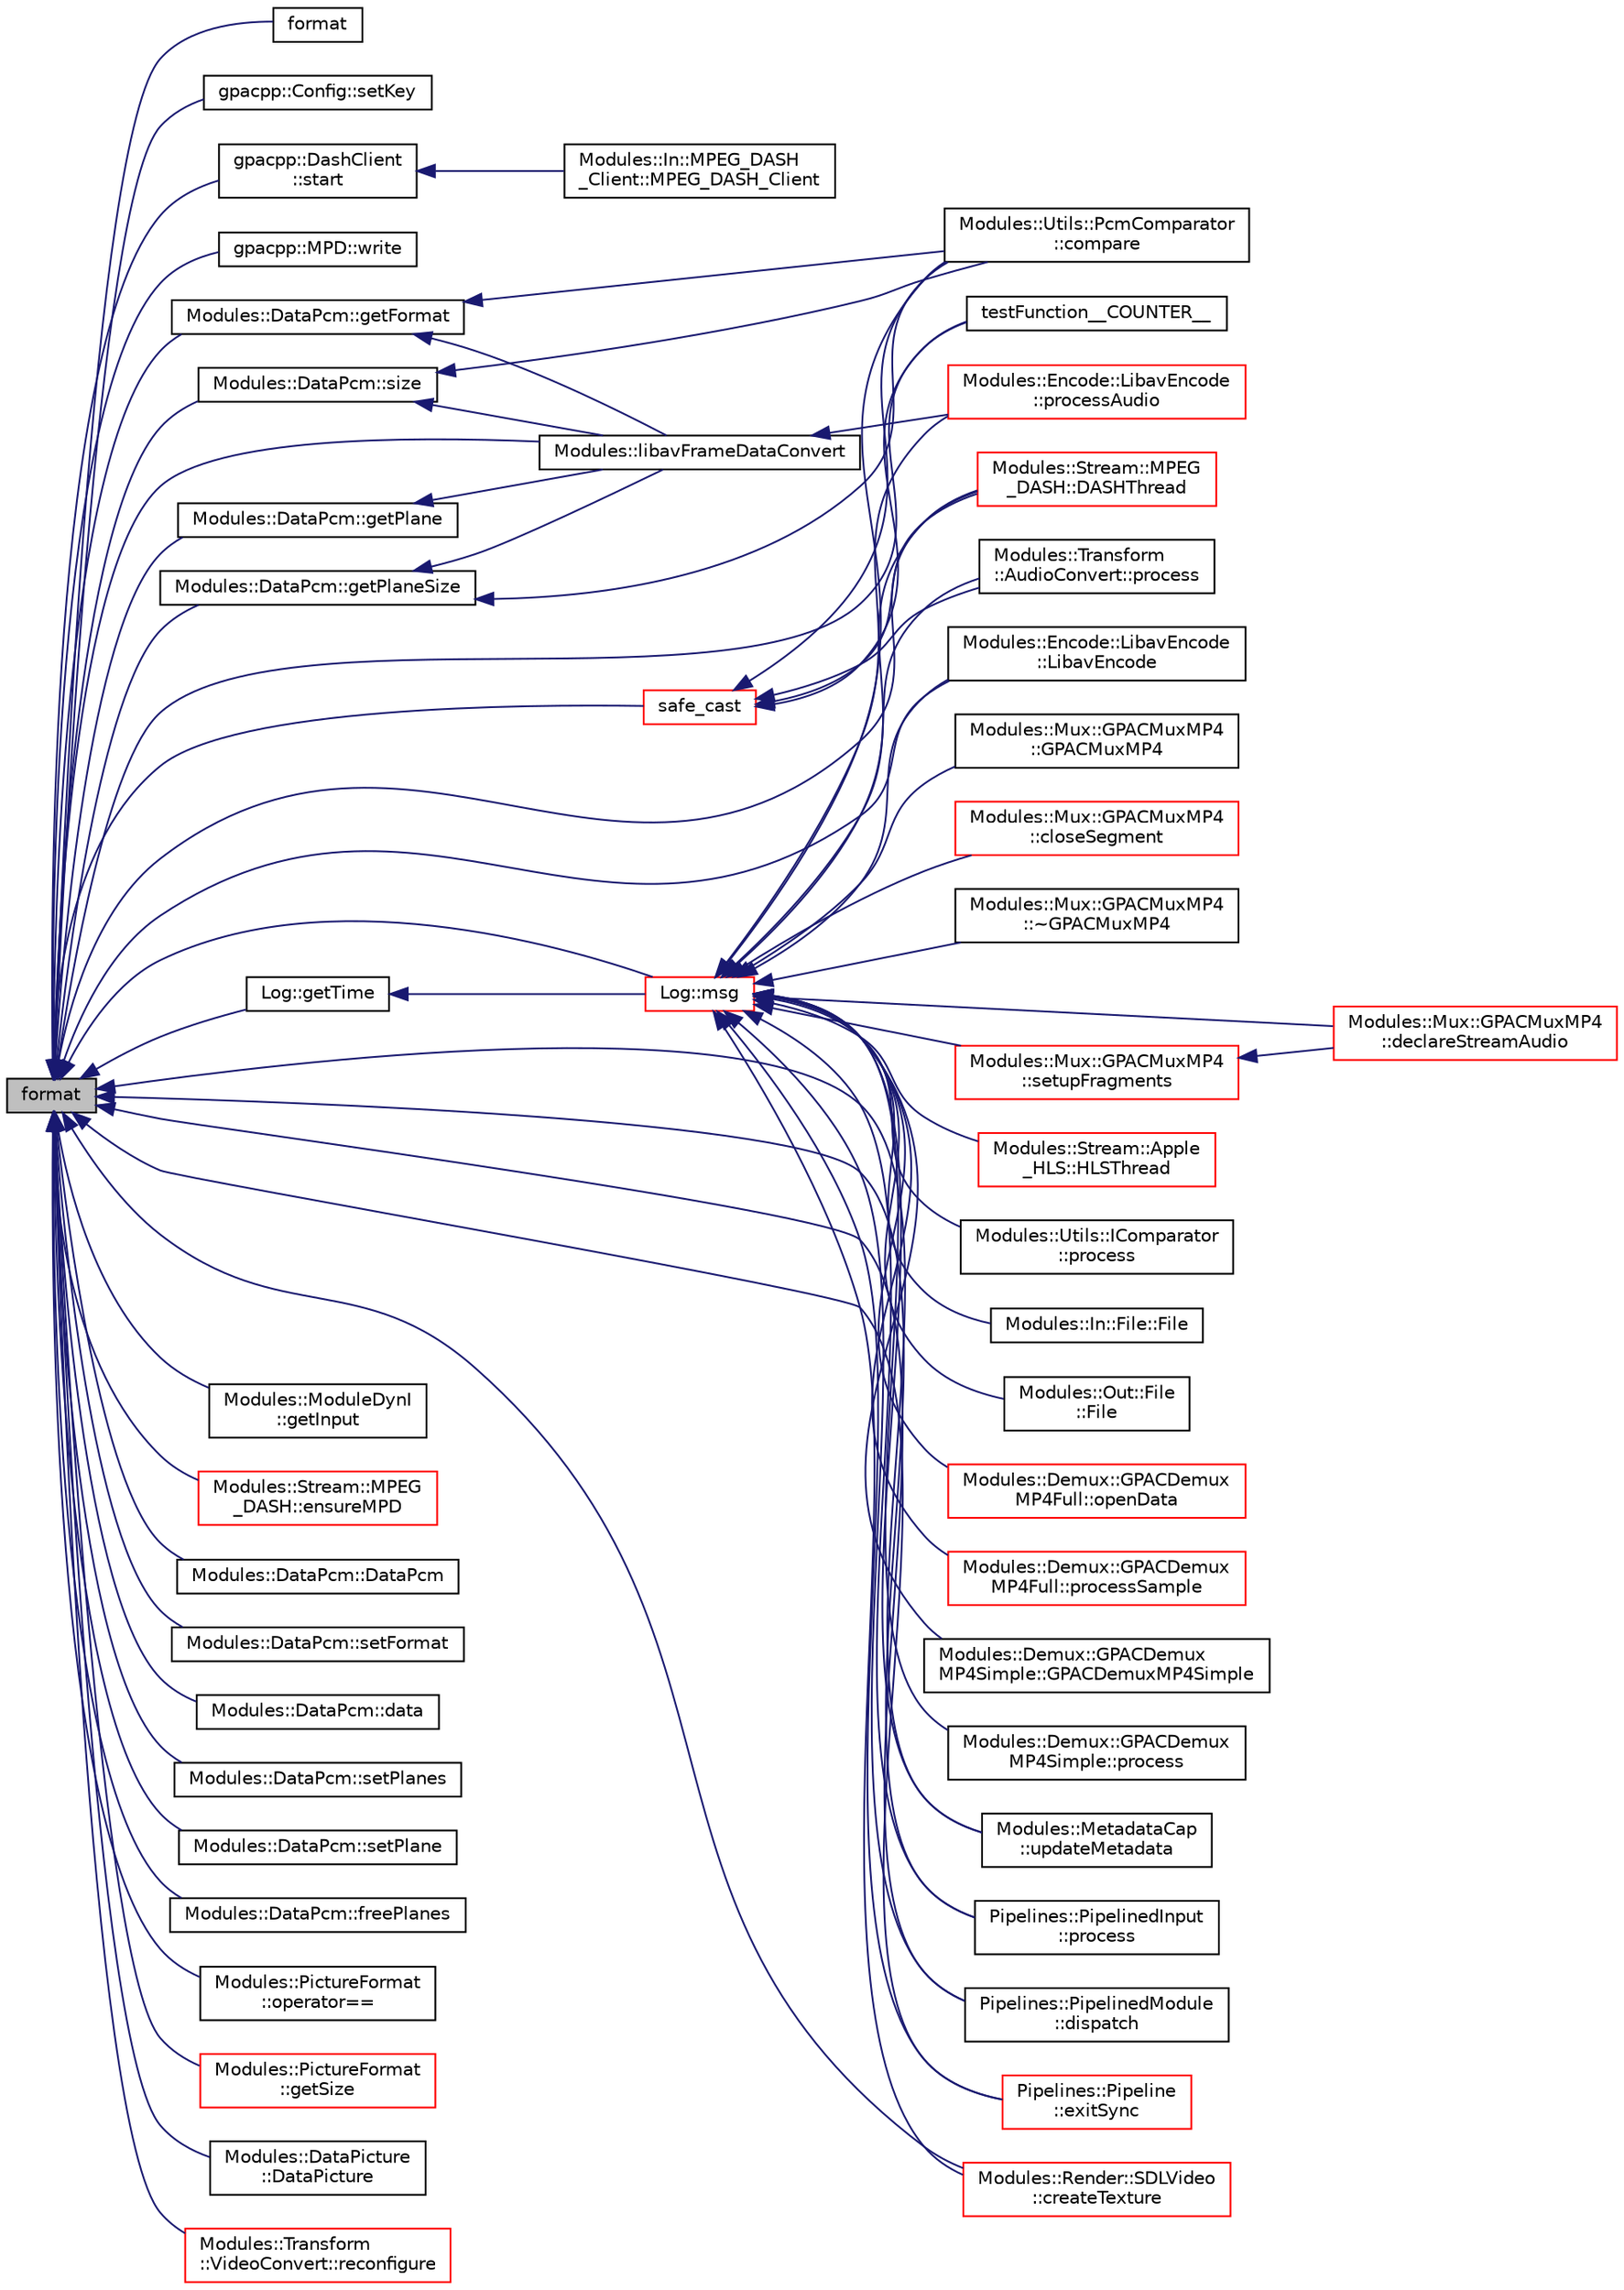 digraph "format"
{
 // INTERACTIVE_SVG=YES
  edge [fontname="Helvetica",fontsize="10",labelfontname="Helvetica",labelfontsize="10"];
  node [fontname="Helvetica",fontsize="10",shape=record];
  rankdir="LR";
  Node1 [label="format",height=0.2,width=0.4,color="black", fillcolor="grey75", style="filled", fontcolor="black"];
  Node1 -> Node2 [dir="back",color="midnightblue",fontsize="10",style="solid",fontname="Helvetica"];
  Node2 [label="format",height=0.2,width=0.4,color="black", fillcolor="white", style="filled",URL="$format_8hpp.html#a0248b681621fa5f98d8ca1d37c1d85db"];
  Node1 -> Node3 [dir="back",color="midnightblue",fontsize="10",style="solid",fontname="Helvetica"];
  Node3 [label="gpacpp::Config::setKey",height=0.2,width=0.4,color="black", fillcolor="white", style="filled",URL="$classgpacpp_1_1_config.html#ac7ff513055c87ac61271553351ef76b4"];
  Node1 -> Node4 [dir="back",color="midnightblue",fontsize="10",style="solid",fontname="Helvetica"];
  Node4 [label="gpacpp::DashClient\l::start",height=0.2,width=0.4,color="black", fillcolor="white", style="filled",URL="$classgpacpp_1_1_dash_client.html#a8adaafcc0e7c2a18893c4a24316d251e"];
  Node4 -> Node5 [dir="back",color="midnightblue",fontsize="10",style="solid",fontname="Helvetica"];
  Node5 [label="Modules::In::MPEG_DASH\l_Client::MPEG_DASH_Client",height=0.2,width=0.4,color="black", fillcolor="white", style="filled",URL="$class_modules_1_1_in_1_1_m_p_e_g___d_a_s_h___client.html#a55e3fdae9538f721075c1c6fe1ce52fc"];
  Node1 -> Node6 [dir="back",color="midnightblue",fontsize="10",style="solid",fontname="Helvetica"];
  Node6 [label="gpacpp::MPD::write",height=0.2,width=0.4,color="black", fillcolor="white", style="filled",URL="$classgpacpp_1_1_m_p_d.html#a95c302cfee9e642d2348b9bbaf89c796"];
  Node1 -> Node7 [dir="back",color="midnightblue",fontsize="10",style="solid",fontname="Helvetica"];
  Node7 [label="Modules::libavFrameDataConvert",height=0.2,width=0.4,color="black", fillcolor="white", style="filled",URL="$namespace_modules.html#a80c5e4240d6fcb63e8a3f4fcbc7e5380"];
  Node7 -> Node8 [dir="back",color="midnightblue",fontsize="10",style="solid",fontname="Helvetica"];
  Node8 [label="Modules::Encode::LibavEncode\l::processAudio",height=0.2,width=0.4,color="red", fillcolor="white", style="filled",URL="$class_modules_1_1_encode_1_1_libav_encode.html#a181e7eaa68fa575d44236e976d094c17"];
  Node1 -> Node9 [dir="back",color="midnightblue",fontsize="10",style="solid",fontname="Helvetica"];
  Node9 [label="Modules::Encode::LibavEncode\l::LibavEncode",height=0.2,width=0.4,color="black", fillcolor="white", style="filled",URL="$class_modules_1_1_encode_1_1_libav_encode.html#aa90de937d63965d62425c85f73a2b1f4"];
  Node1 -> Node10 [dir="back",color="midnightblue",fontsize="10",style="solid",fontname="Helvetica"];
  Node10 [label="Log::getTime",height=0.2,width=0.4,color="black", fillcolor="white", style="filled",URL="$class_log.html#a1e8efa09c5b342ba1f9ba6d13811fa14"];
  Node10 -> Node11 [dir="back",color="midnightblue",fontsize="10",style="solid",fontname="Helvetica"];
  Node11 [label="Log::msg",height=0.2,width=0.4,color="red", fillcolor="white", style="filled",URL="$class_log.html#a84056ae8f88a105f7b5fa3770f2f15d8"];
  Node11 -> Node12 [dir="back",color="midnightblue",fontsize="10",style="solid",fontname="Helvetica"];
  Node12 [label="Modules::Stream::Apple\l_HLS::HLSThread",height=0.2,width=0.4,color="red", fillcolor="white", style="filled",URL="$class_modules_1_1_stream_1_1_apple___h_l_s.html#a0999dc9dbf2afe5a1749bfd9d754b793"];
  Node11 -> Node13 [dir="back",color="midnightblue",fontsize="10",style="solid",fontname="Helvetica"];
  Node13 [label="Modules::Transform\l::AudioConvert::process",height=0.2,width=0.4,color="black", fillcolor="white", style="filled",URL="$class_modules_1_1_transform_1_1_audio_convert.html#a8193326c3bf3b7cdce8e740f521b1065"];
  Node11 -> Node14 [dir="back",color="midnightblue",fontsize="10",style="solid",fontname="Helvetica"];
  Node14 [label="Modules::Utils::IComparator\l::process",height=0.2,width=0.4,color="black", fillcolor="white", style="filled",URL="$class_modules_1_1_utils_1_1_i_comparator.html#ab22cc725ef45334fe953c7808bcb028f"];
  Node11 -> Node15 [dir="back",color="midnightblue",fontsize="10",style="solid",fontname="Helvetica"];
  Node15 [label="Modules::Utils::PcmComparator\l::compare",height=0.2,width=0.4,color="black", fillcolor="white", style="filled",URL="$class_modules_1_1_utils_1_1_pcm_comparator.html#a0f93848a9baff1679c12a1d45ccdc0f0"];
  Node11 -> Node16 [dir="back",color="midnightblue",fontsize="10",style="solid",fontname="Helvetica"];
  Node16 [label="Modules::In::File::File",height=0.2,width=0.4,color="black", fillcolor="white", style="filled",URL="$class_modules_1_1_in_1_1_file.html#a86dbabc90467b46c3d5d7c26d8445ce4"];
  Node11 -> Node17 [dir="back",color="midnightblue",fontsize="10",style="solid",fontname="Helvetica"];
  Node17 [label="Modules::Out::File\l::File",height=0.2,width=0.4,color="black", fillcolor="white", style="filled",URL="$class_modules_1_1_out_1_1_file.html#a8c2c0620900fdfb4f790198dcb143781"];
  Node11 -> Node18 [dir="back",color="midnightblue",fontsize="10",style="solid",fontname="Helvetica"];
  Node18 [label="Modules::Demux::GPACDemux\lMP4Full::openData",height=0.2,width=0.4,color="red", fillcolor="white", style="filled",URL="$class_modules_1_1_demux_1_1_g_p_a_c_demux_m_p4_full.html#a37de014ace8e332b399cec992f8bcf57"];
  Node11 -> Node19 [dir="back",color="midnightblue",fontsize="10",style="solid",fontname="Helvetica"];
  Node19 [label="Modules::Demux::GPACDemux\lMP4Full::processSample",height=0.2,width=0.4,color="red", fillcolor="white", style="filled",URL="$class_modules_1_1_demux_1_1_g_p_a_c_demux_m_p4_full.html#a34d4b4bb9b18de6f2e743039a5ff9c17"];
  Node11 -> Node20 [dir="back",color="midnightblue",fontsize="10",style="solid",fontname="Helvetica"];
  Node20 [label="Modules::Demux::GPACDemux\lMP4Simple::GPACDemuxMP4Simple",height=0.2,width=0.4,color="black", fillcolor="white", style="filled",URL="$class_modules_1_1_demux_1_1_g_p_a_c_demux_m_p4_simple.html#a8fd57b5e6c025f9719978e7a6365735e"];
  Node11 -> Node21 [dir="back",color="midnightblue",fontsize="10",style="solid",fontname="Helvetica"];
  Node21 [label="Modules::Demux::GPACDemux\lMP4Simple::process",height=0.2,width=0.4,color="black", fillcolor="white", style="filled",URL="$class_modules_1_1_demux_1_1_g_p_a_c_demux_m_p4_simple.html#a08ca8699bb4f6c81b671df87fea60fa5"];
  Node11 -> Node22 [dir="back",color="midnightblue",fontsize="10",style="solid",fontname="Helvetica"];
  Node22 [label="Modules::Mux::GPACMuxMP4\l::GPACMuxMP4",height=0.2,width=0.4,color="black", fillcolor="white", style="filled",URL="$class_modules_1_1_mux_1_1_g_p_a_c_mux_m_p4.html#a08cf1af0669057c20e14c6026893e1ee"];
  Node11 -> Node23 [dir="back",color="midnightblue",fontsize="10",style="solid",fontname="Helvetica"];
  Node23 [label="Modules::Mux::GPACMuxMP4\l::closeSegment",height=0.2,width=0.4,color="red", fillcolor="white", style="filled",URL="$class_modules_1_1_mux_1_1_g_p_a_c_mux_m_p4.html#a7bcc5339df6709745798d2470a3438a9"];
  Node11 -> Node24 [dir="back",color="midnightblue",fontsize="10",style="solid",fontname="Helvetica"];
  Node24 [label="Modules::Mux::GPACMuxMP4\l::~GPACMuxMP4",height=0.2,width=0.4,color="black", fillcolor="white", style="filled",URL="$class_modules_1_1_mux_1_1_g_p_a_c_mux_m_p4.html#a61c34ea4bf3b3c7834ab8889153fa603"];
  Node11 -> Node25 [dir="back",color="midnightblue",fontsize="10",style="solid",fontname="Helvetica"];
  Node25 [label="Modules::Mux::GPACMuxMP4\l::setupFragments",height=0.2,width=0.4,color="red", fillcolor="white", style="filled",URL="$class_modules_1_1_mux_1_1_g_p_a_c_mux_m_p4.html#a9728df71b886c32c16873c00e38888af"];
  Node25 -> Node26 [dir="back",color="midnightblue",fontsize="10",style="solid",fontname="Helvetica"];
  Node26 [label="Modules::Mux::GPACMuxMP4\l::declareStreamAudio",height=0.2,width=0.4,color="red", fillcolor="white", style="filled",URL="$class_modules_1_1_mux_1_1_g_p_a_c_mux_m_p4.html#a34195351654a54fefc9602b4be26da55"];
  Node11 -> Node26 [dir="back",color="midnightblue",fontsize="10",style="solid",fontname="Helvetica"];
  Node11 -> Node9 [dir="back",color="midnightblue",fontsize="10",style="solid",fontname="Helvetica"];
  Node11 -> Node8 [dir="back",color="midnightblue",fontsize="10",style="solid",fontname="Helvetica"];
  Node11 -> Node27 [dir="back",color="midnightblue",fontsize="10",style="solid",fontname="Helvetica"];
  Node27 [label="Modules::MetadataCap\l::updateMetadata",height=0.2,width=0.4,color="black", fillcolor="white", style="filled",URL="$class_modules_1_1_metadata_cap.html#a57882fef5ffe289b38c8fbf41dcd18c2"];
  Node11 -> Node28 [dir="back",color="midnightblue",fontsize="10",style="solid",fontname="Helvetica"];
  Node28 [label="Modules::Stream::MPEG\l_DASH::DASHThread",height=0.2,width=0.4,color="red", fillcolor="white", style="filled",URL="$class_modules_1_1_stream_1_1_m_p_e_g___d_a_s_h.html#a72a2e324211500615b5a5a11154fffdd"];
  Node11 -> Node29 [dir="back",color="midnightblue",fontsize="10",style="solid",fontname="Helvetica"];
  Node29 [label="Pipelines::PipelinedInput\l::process",height=0.2,width=0.4,color="black", fillcolor="white", style="filled",URL="$class_pipelines_1_1_pipelined_input.html#aa9e875dc67877b080cbb4e1fc94a75f4"];
  Node11 -> Node30 [dir="back",color="midnightblue",fontsize="10",style="solid",fontname="Helvetica"];
  Node30 [label="Pipelines::PipelinedModule\l::dispatch",height=0.2,width=0.4,color="black", fillcolor="white", style="filled",URL="$class_pipelines_1_1_pipelined_module.html#ae55029b7f7a10aac7d41e03c64034047"];
  Node11 -> Node31 [dir="back",color="midnightblue",fontsize="10",style="solid",fontname="Helvetica"];
  Node31 [label="Pipelines::Pipeline\l::exitSync",height=0.2,width=0.4,color="red", fillcolor="white", style="filled",URL="$class_pipelines_1_1_pipeline.html#a9cf813a47c60da97573b62f4876b0f64"];
  Node11 -> Node32 [dir="back",color="midnightblue",fontsize="10",style="solid",fontname="Helvetica"];
  Node32 [label="Modules::Render::SDLVideo\l::createTexture",height=0.2,width=0.4,color="red", fillcolor="white", style="filled",URL="$class_modules_1_1_render_1_1_s_d_l_video.html#aaac92a734e2ea7f9d21ef413174ec766"];
  Node1 -> Node11 [dir="back",color="midnightblue",fontsize="10",style="solid",fontname="Helvetica"];
  Node1 -> Node27 [dir="back",color="midnightblue",fontsize="10",style="solid",fontname="Helvetica"];
  Node1 -> Node33 [dir="back",color="midnightblue",fontsize="10",style="solid",fontname="Helvetica"];
  Node33 [label="Modules::ModuleDynI\l::getInput",height=0.2,width=0.4,color="black", fillcolor="white", style="filled",URL="$class_modules_1_1_module_dyn_i.html#a4a4d933aadc862420561e3332055634f"];
  Node1 -> Node34 [dir="back",color="midnightblue",fontsize="10",style="solid",fontname="Helvetica"];
  Node34 [label="testFunction__COUNTER__",height=0.2,width=0.4,color="black", fillcolor="white", style="filled",URL="$modules__decode_8cpp.html#a4b7ee850baca841d3cd8c167ed11f117"];
  Node1 -> Node28 [dir="back",color="midnightblue",fontsize="10",style="solid",fontname="Helvetica"];
  Node1 -> Node35 [dir="back",color="midnightblue",fontsize="10",style="solid",fontname="Helvetica"];
  Node35 [label="Modules::Stream::MPEG\l_DASH::ensureMPD",height=0.2,width=0.4,color="red", fillcolor="white", style="filled",URL="$class_modules_1_1_stream_1_1_m_p_e_g___d_a_s_h.html#a31ad5ea2fae6b670f54e06993270caf1"];
  Node1 -> Node36 [dir="back",color="midnightblue",fontsize="10",style="solid",fontname="Helvetica"];
  Node36 [label="Modules::DataPcm::DataPcm",height=0.2,width=0.4,color="black", fillcolor="white", style="filled",URL="$class_modules_1_1_data_pcm.html#a1f15cf35bb29a4faa24f0f758a58c4bf"];
  Node1 -> Node37 [dir="back",color="midnightblue",fontsize="10",style="solid",fontname="Helvetica"];
  Node37 [label="Modules::DataPcm::getFormat",height=0.2,width=0.4,color="black", fillcolor="white", style="filled",URL="$class_modules_1_1_data_pcm.html#a26fe38ffa8a97bbc84c543244e437e5a"];
  Node37 -> Node15 [dir="back",color="midnightblue",fontsize="10",style="solid",fontname="Helvetica"];
  Node37 -> Node7 [dir="back",color="midnightblue",fontsize="10",style="solid",fontname="Helvetica"];
  Node1 -> Node38 [dir="back",color="midnightblue",fontsize="10",style="solid",fontname="Helvetica"];
  Node38 [label="Modules::DataPcm::setFormat",height=0.2,width=0.4,color="black", fillcolor="white", style="filled",URL="$class_modules_1_1_data_pcm.html#a0a4a31f9af61f9d8cd2e683fae54b0a5"];
  Node1 -> Node39 [dir="back",color="midnightblue",fontsize="10",style="solid",fontname="Helvetica"];
  Node39 [label="Modules::DataPcm::data",height=0.2,width=0.4,color="black", fillcolor="white", style="filled",URL="$class_modules_1_1_data_pcm.html#a4025bc9eaebfa5612573fc7459391b9c"];
  Node1 -> Node40 [dir="back",color="midnightblue",fontsize="10",style="solid",fontname="Helvetica"];
  Node40 [label="Modules::DataPcm::size",height=0.2,width=0.4,color="black", fillcolor="white", style="filled",URL="$class_modules_1_1_data_pcm.html#aa905bc711ad95a20667c8535c41a5bd5"];
  Node40 -> Node15 [dir="back",color="midnightblue",fontsize="10",style="solid",fontname="Helvetica"];
  Node40 -> Node7 [dir="back",color="midnightblue",fontsize="10",style="solid",fontname="Helvetica"];
  Node1 -> Node41 [dir="back",color="midnightblue",fontsize="10",style="solid",fontname="Helvetica"];
  Node41 [label="Modules::DataPcm::getPlane",height=0.2,width=0.4,color="black", fillcolor="white", style="filled",URL="$class_modules_1_1_data_pcm.html#a1ff01a268f5b88ad6345980c2fab8da4"];
  Node41 -> Node7 [dir="back",color="midnightblue",fontsize="10",style="solid",fontname="Helvetica"];
  Node1 -> Node42 [dir="back",color="midnightblue",fontsize="10",style="solid",fontname="Helvetica"];
  Node42 [label="Modules::DataPcm::getPlaneSize",height=0.2,width=0.4,color="black", fillcolor="white", style="filled",URL="$class_modules_1_1_data_pcm.html#a11df5bb749621ccab0a5cca93c041deb"];
  Node42 -> Node15 [dir="back",color="midnightblue",fontsize="10",style="solid",fontname="Helvetica"];
  Node42 -> Node7 [dir="back",color="midnightblue",fontsize="10",style="solid",fontname="Helvetica"];
  Node1 -> Node43 [dir="back",color="midnightblue",fontsize="10",style="solid",fontname="Helvetica"];
  Node43 [label="Modules::DataPcm::setPlanes",height=0.2,width=0.4,color="black", fillcolor="white", style="filled",URL="$class_modules_1_1_data_pcm.html#aaf22b1cfb0e4dec894d80a23db8ef07e"];
  Node1 -> Node44 [dir="back",color="midnightblue",fontsize="10",style="solid",fontname="Helvetica"];
  Node44 [label="Modules::DataPcm::setPlane",height=0.2,width=0.4,color="black", fillcolor="white", style="filled",URL="$class_modules_1_1_data_pcm.html#a059b3738e70a4087a798a384877ca404"];
  Node1 -> Node45 [dir="back",color="midnightblue",fontsize="10",style="solid",fontname="Helvetica"];
  Node45 [label="Modules::DataPcm::freePlanes",height=0.2,width=0.4,color="black", fillcolor="white", style="filled",URL="$class_modules_1_1_data_pcm.html#aeec248d3cc1266c926cf4a8e74851f43"];
  Node1 -> Node46 [dir="back",color="midnightblue",fontsize="10",style="solid",fontname="Helvetica"];
  Node46 [label="Modules::PictureFormat\l::operator==",height=0.2,width=0.4,color="black", fillcolor="white", style="filled",URL="$class_modules_1_1_picture_format.html#a3d541339f344a21c17910b67986d14e0"];
  Node1 -> Node47 [dir="back",color="midnightblue",fontsize="10",style="solid",fontname="Helvetica"];
  Node47 [label="Modules::PictureFormat\l::getSize",height=0.2,width=0.4,color="red", fillcolor="white", style="filled",URL="$class_modules_1_1_picture_format.html#a22d6e257fcc2f19811d9468ff784a5a1"];
  Node1 -> Node48 [dir="back",color="midnightblue",fontsize="10",style="solid",fontname="Helvetica"];
  Node48 [label="Modules::DataPicture\l::DataPicture",height=0.2,width=0.4,color="black", fillcolor="white", style="filled",URL="$class_modules_1_1_data_picture.html#a3b0d2f3a81a154b8e344fe7606eed1aa"];
  Node1 -> Node29 [dir="back",color="midnightblue",fontsize="10",style="solid",fontname="Helvetica"];
  Node1 -> Node30 [dir="back",color="midnightblue",fontsize="10",style="solid",fontname="Helvetica"];
  Node1 -> Node31 [dir="back",color="midnightblue",fontsize="10",style="solid",fontname="Helvetica"];
  Node1 -> Node32 [dir="back",color="midnightblue",fontsize="10",style="solid",fontname="Helvetica"];
  Node1 -> Node49 [dir="back",color="midnightblue",fontsize="10",style="solid",fontname="Helvetica"];
  Node49 [label="safe_cast",height=0.2,width=0.4,color="red", fillcolor="white", style="filled",URL="$tools_8hpp.html#ad0cd9d62cdc4d8ad0ad279bc6b8d5dc2"];
  Node49 -> Node13 [dir="back",color="midnightblue",fontsize="10",style="solid",fontname="Helvetica"];
  Node49 -> Node15 [dir="back",color="midnightblue",fontsize="10",style="solid",fontname="Helvetica"];
  Node49 -> Node34 [dir="back",color="midnightblue",fontsize="10",style="solid",fontname="Helvetica"];
  Node49 -> Node28 [dir="back",color="midnightblue",fontsize="10",style="solid",fontname="Helvetica"];
  Node1 -> Node50 [dir="back",color="midnightblue",fontsize="10",style="solid",fontname="Helvetica"];
  Node50 [label="Modules::Transform\l::VideoConvert::reconfigure",height=0.2,width=0.4,color="red", fillcolor="white", style="filled",URL="$class_modules_1_1_transform_1_1_video_convert.html#a0a63b2511bd7bf35f0026855cba02e6b"];
}
